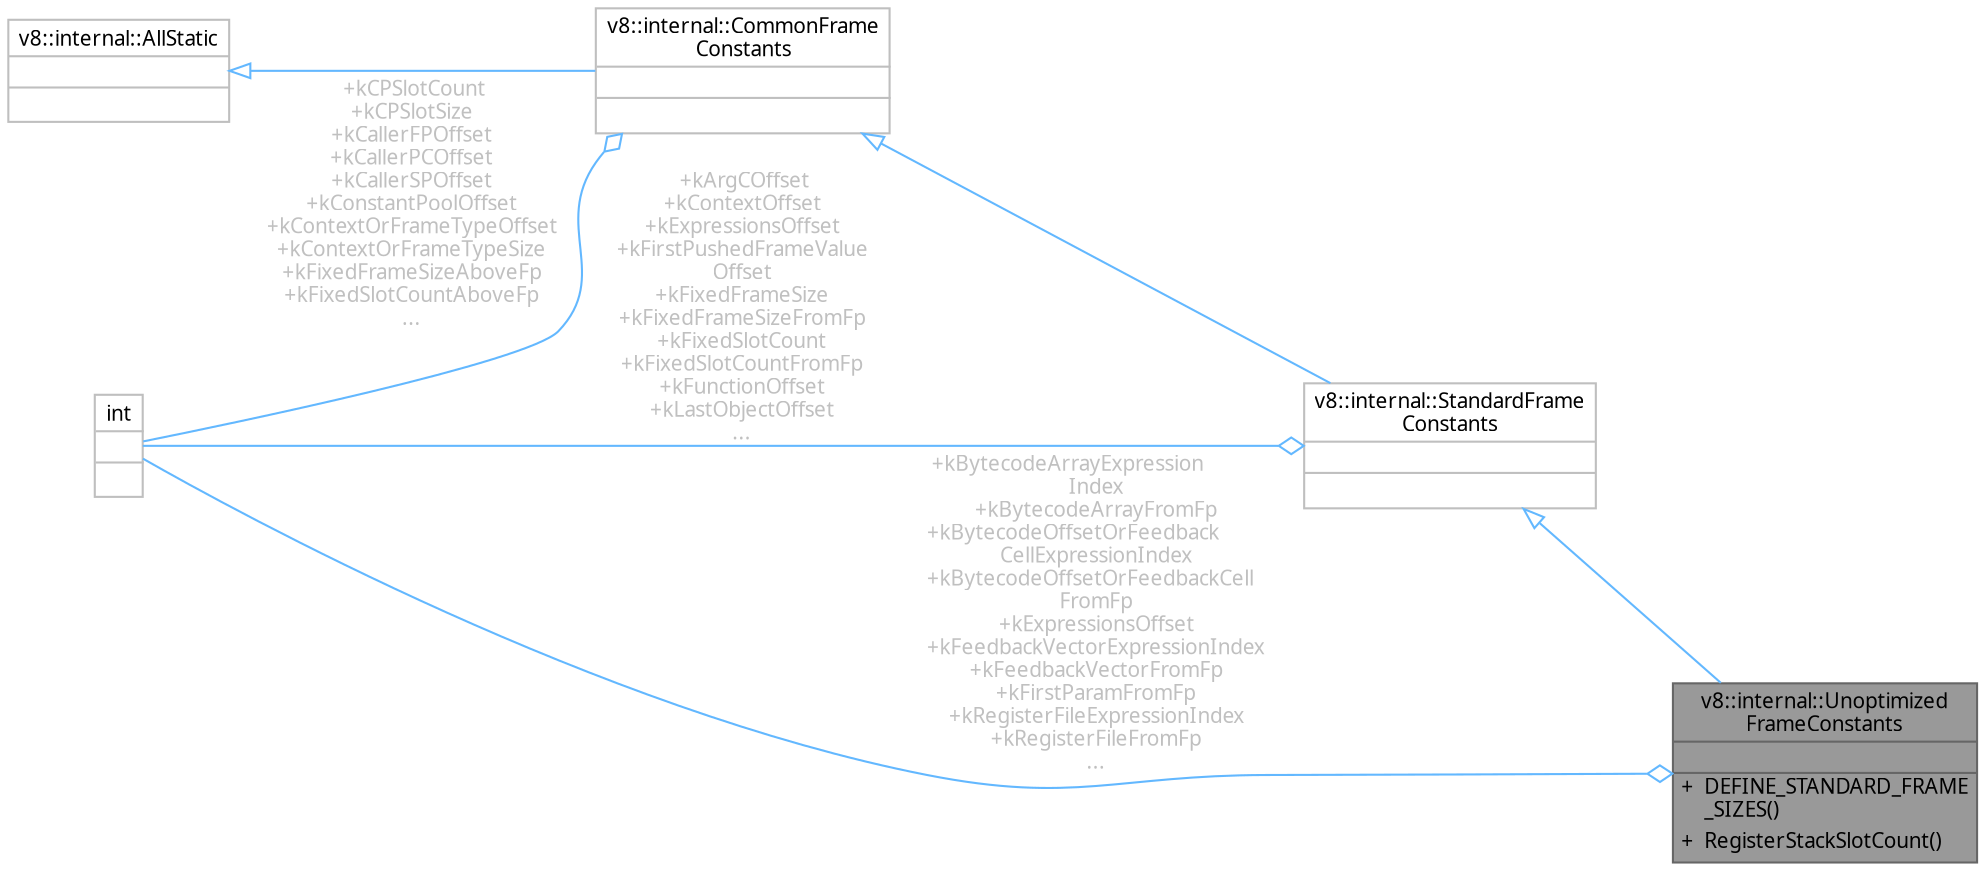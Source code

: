 digraph "v8::internal::UnoptimizedFrameConstants"
{
 // INTERACTIVE_SVG=YES
 // LATEX_PDF_SIZE
  bgcolor="transparent";
  rankdir="LR";
  edge [fontname="Cascadia Code NF",fontsize=10,labelfontname="Cascadia Code NF",labelfontsize=10];
  node [fontname="Cascadia Code NF",fontsize=10,shape=box,height=0.2,width=0.4];
  Node1 [id="Node000001",shape=plain,label=<<TABLE CELLBORDER="0" BORDER="1"><TR><TD COLSPAN="2" CELLPADDING="1" CELLSPACING="0">v8::internal::Unoptimized<BR ALIGN="LEFT"/>FrameConstants</TD></TR>
<HR/>
<TR><TD COLSPAN="2" CELLPADDING="1" CELLSPACING="0">&nbsp;</TD></TR>
<HR/>
<TR><TD VALIGN="top" CELLPADDING="1" CELLSPACING="0">+</TD><TD VALIGN="top" ALIGN="LEFT" CELLPADDING="1" CELLSPACING="0">DEFINE_STANDARD_FRAME<BR ALIGN="LEFT"/>_SIZES()<BR ALIGN="LEFT"/></TD></TR>
<TR><TD VALIGN="top" CELLPADDING="1" CELLSPACING="0">+</TD><TD VALIGN="top" ALIGN="LEFT" CELLPADDING="1" CELLSPACING="0">RegisterStackSlotCount()<BR ALIGN="LEFT"/></TD></TR>
</TABLE>>
,height=0.2,width=0.4,color="gray40", fillcolor="grey60", style="filled", fontcolor="black",tooltip=" "];
  Node2 -> Node1 [id="edge1_Node000001_Node000002",dir="back",color="steelblue1",style="solid",tooltip=" ",arrowtail="onormal"];
  Node2 [id="Node000002",shape=plain,label=<<TABLE CELLBORDER="0" BORDER="1"><TR><TD COLSPAN="2" CELLPADDING="1" CELLSPACING="0">v8::internal::StandardFrame<BR ALIGN="LEFT"/>Constants</TD></TR>
<HR/>
<TR><TD COLSPAN="2" CELLPADDING="1" CELLSPACING="0">&nbsp;</TD></TR>
<HR/>
<TR><TD COLSPAN="2" CELLPADDING="1" CELLSPACING="0">&nbsp;</TD></TR>
</TABLE>>
,height=0.2,width=0.4,color="grey75", fillcolor="white", style="filled",URL="$db/d54/classv8_1_1internal_1_1StandardFrameConstants.html",tooltip=" "];
  Node3 -> Node2 [id="edge2_Node000002_Node000003",dir="back",color="steelblue1",style="solid",tooltip=" ",arrowtail="onormal"];
  Node3 [id="Node000003",shape=plain,label=<<TABLE CELLBORDER="0" BORDER="1"><TR><TD COLSPAN="2" CELLPADDING="1" CELLSPACING="0">v8::internal::CommonFrame<BR ALIGN="LEFT"/>Constants</TD></TR>
<HR/>
<TR><TD COLSPAN="2" CELLPADDING="1" CELLSPACING="0">&nbsp;</TD></TR>
<HR/>
<TR><TD COLSPAN="2" CELLPADDING="1" CELLSPACING="0">&nbsp;</TD></TR>
</TABLE>>
,height=0.2,width=0.4,color="grey75", fillcolor="white", style="filled",URL="$dd/db5/classv8_1_1internal_1_1CommonFrameConstants.html",tooltip=" "];
  Node4 -> Node3 [id="edge3_Node000003_Node000004",dir="back",color="steelblue1",style="solid",tooltip=" ",arrowtail="onormal"];
  Node4 [id="Node000004",shape=plain,label=<<TABLE CELLBORDER="0" BORDER="1"><TR><TD COLSPAN="2" CELLPADDING="1" CELLSPACING="0">v8::internal::AllStatic</TD></TR>
<HR/>
<TR><TD COLSPAN="2" CELLPADDING="1" CELLSPACING="0">&nbsp;</TD></TR>
<HR/>
<TR><TD COLSPAN="2" CELLPADDING="1" CELLSPACING="0">&nbsp;</TD></TR>
</TABLE>>
,height=0.2,width=0.4,color="grey75", fillcolor="white", style="filled",URL="$dd/da7/classv8_1_1internal_1_1AllStatic.html",tooltip=" "];
  Node5 -> Node3 [id="edge4_Node000003_Node000005",color="steelblue1",style="solid",tooltip=" ",label=" +kCPSlotCount\n+kCPSlotSize\n+kCallerFPOffset\n+kCallerPCOffset\n+kCallerSPOffset\n+kConstantPoolOffset\n+kContextOrFrameTypeOffset\n+kContextOrFrameTypeSize\n+kFixedFrameSizeAboveFp\n+kFixedSlotCountAboveFp\n...",fontcolor="grey" ,arrowhead="odiamond"];
  Node5 [id="Node000005",shape=plain,label=<<TABLE CELLBORDER="0" BORDER="1"><TR><TD COLSPAN="2" CELLPADDING="1" CELLSPACING="0">int</TD></TR>
<HR/>
<TR><TD COLSPAN="2" CELLPADDING="1" CELLSPACING="0">&nbsp;</TD></TR>
<HR/>
<TR><TD COLSPAN="2" CELLPADDING="1" CELLSPACING="0">&nbsp;</TD></TR>
</TABLE>>
,height=0.2,width=0.4,color="grey75", fillcolor="white", style="filled",URL="$d1/da0/classint.html",tooltip=" "];
  Node5 -> Node2 [id="edge5_Node000002_Node000005",color="steelblue1",style="solid",tooltip=" ",label=" +kArgCOffset\n+kContextOffset\n+kExpressionsOffset\n+kFirstPushedFrameValue\lOffset\n+kFixedFrameSize\n+kFixedFrameSizeFromFp\n+kFixedSlotCount\n+kFixedSlotCountFromFp\n+kFunctionOffset\n+kLastObjectOffset\n...",fontcolor="grey" ,arrowhead="odiamond"];
  Node5 -> Node1 [id="edge6_Node000001_Node000005",color="steelblue1",style="solid",tooltip=" ",label=" +kBytecodeArrayExpression\lIndex\n+kBytecodeArrayFromFp\n+kBytecodeOffsetOrFeedback\lCellExpressionIndex\n+kBytecodeOffsetOrFeedbackCell\lFromFp\n+kExpressionsOffset\n+kFeedbackVectorExpressionIndex\n+kFeedbackVectorFromFp\n+kFirstParamFromFp\n+kRegisterFileExpressionIndex\n+kRegisterFileFromFp\n...",fontcolor="grey" ,arrowhead="odiamond"];
}
